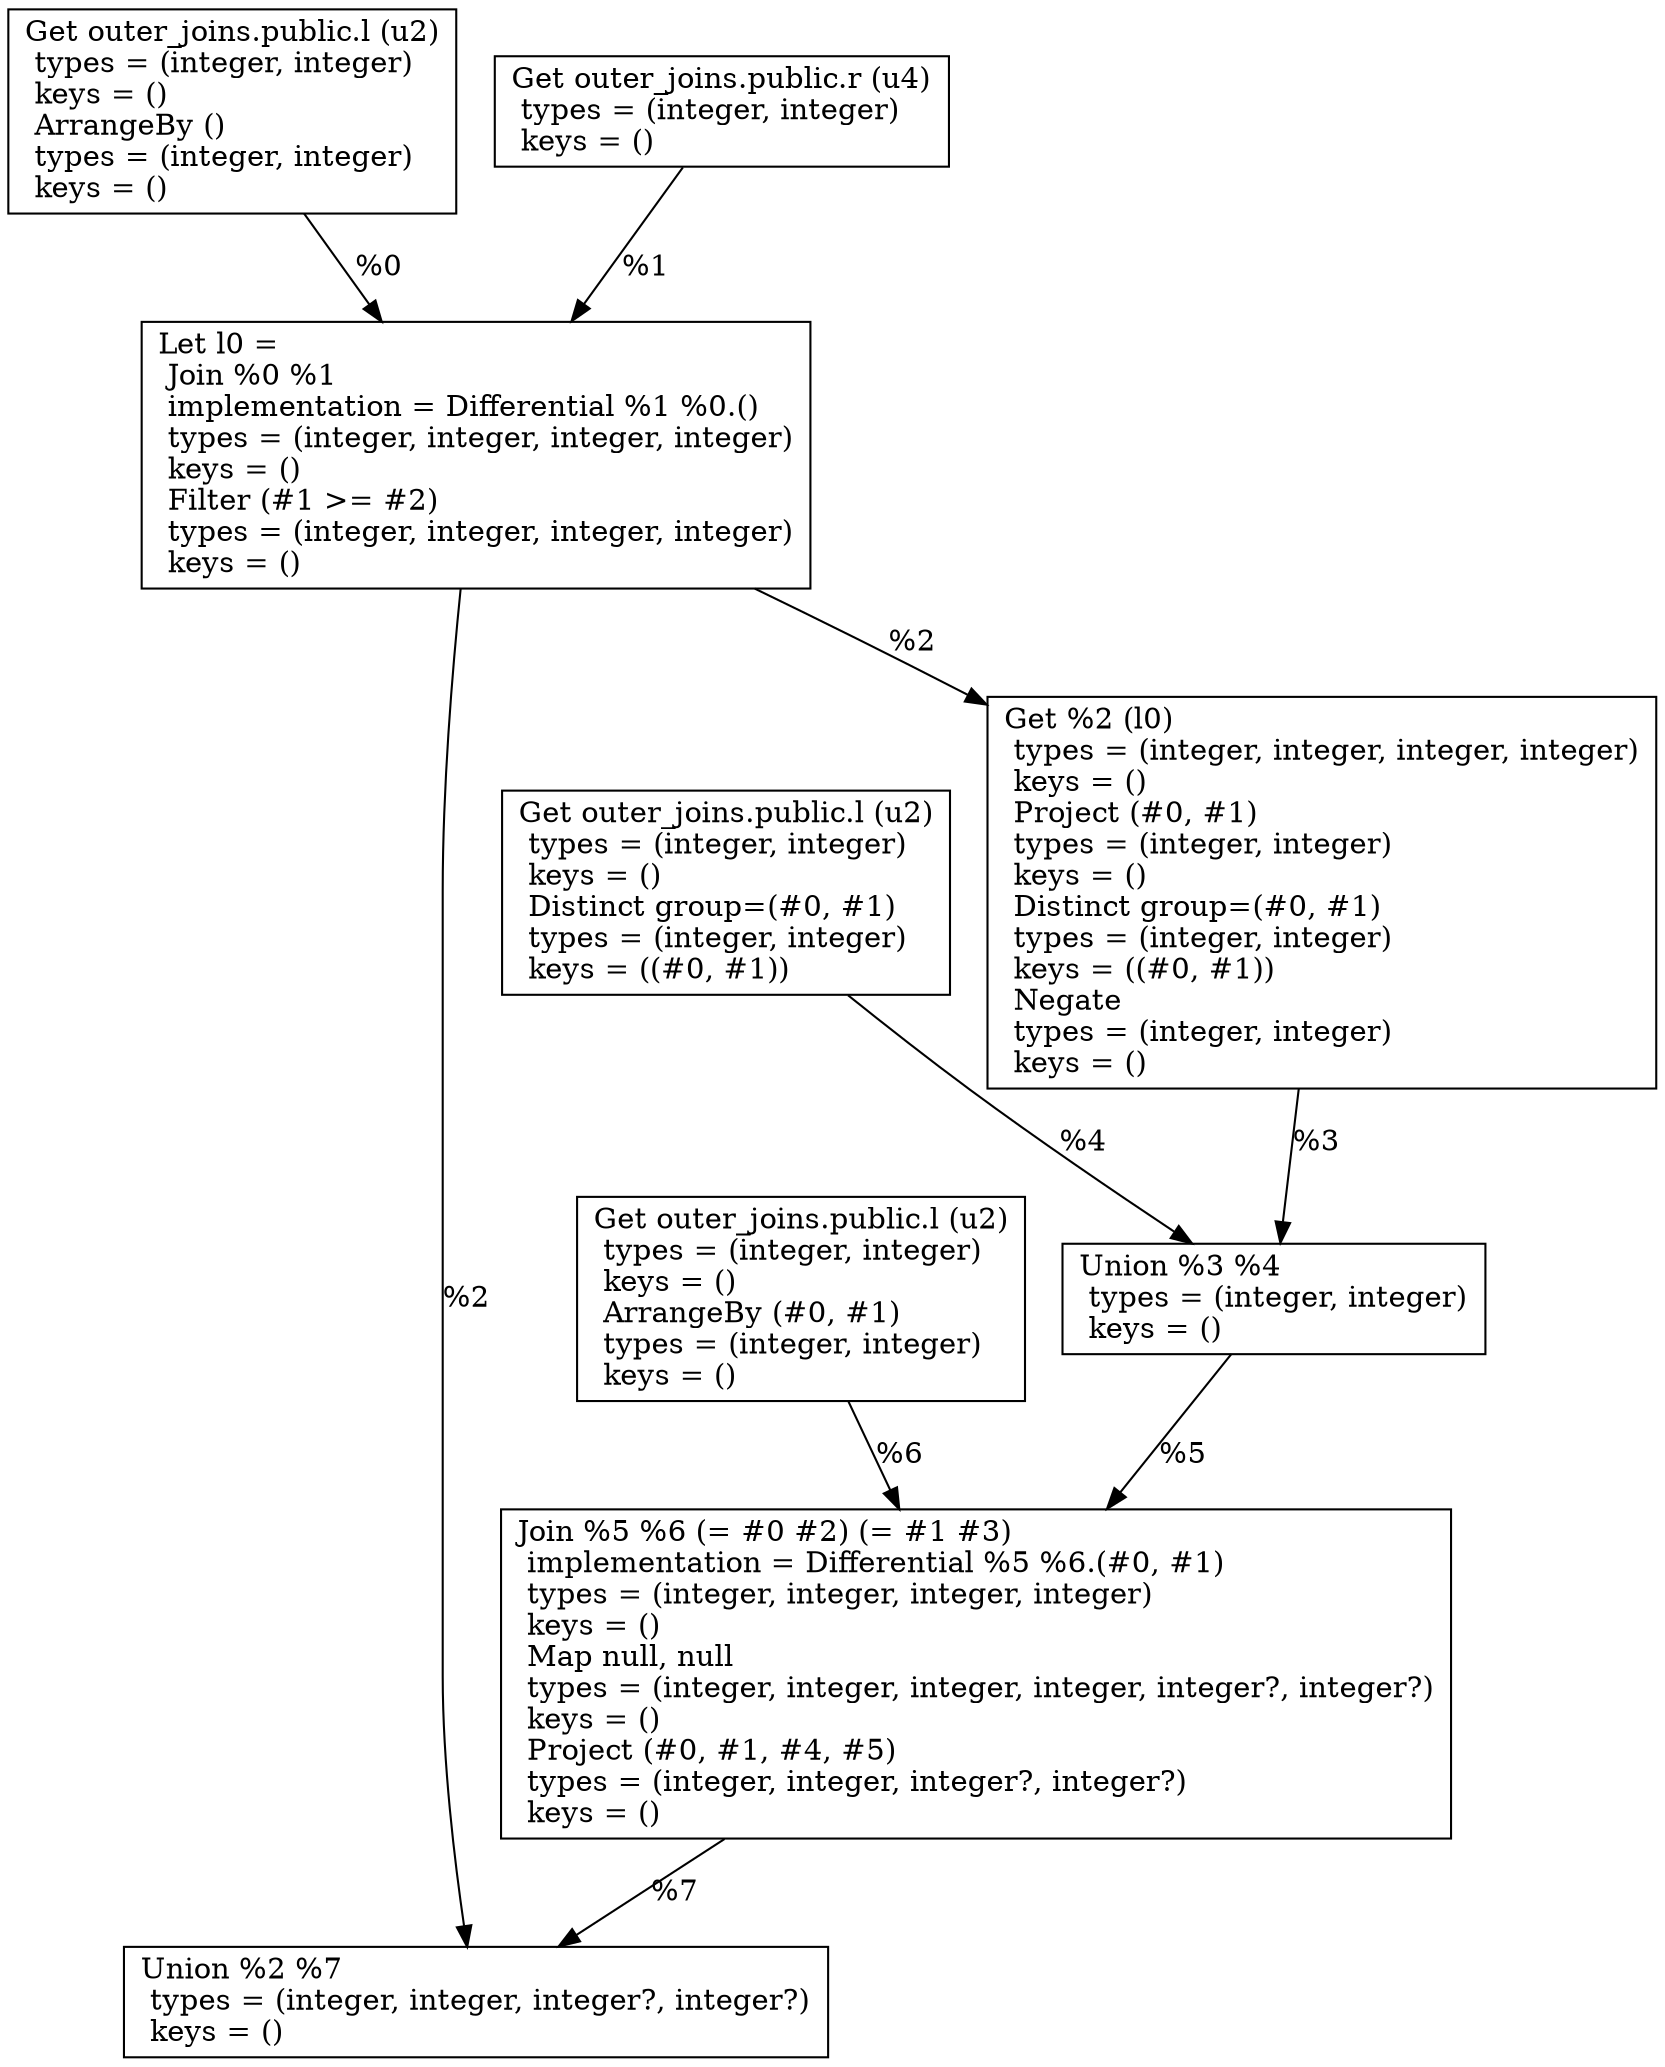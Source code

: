 digraph G {
    node0 [shape = record, label=" Get outer_joins.public.l (u2)\l  types = (integer, integer)\l  keys = ()\l ArrangeBy ()\l  types = (integer, integer)\l  keys = ()\l"]
    node1 [shape = record, label=" Get outer_joins.public.r (u4)\l  types = (integer, integer)\l  keys = ()\l"]
    node2 [shape = record, label="Let l0 =\l Join %0 %1\l  implementation = Differential %1 %0.()\l  types = (integer, integer, integer, integer)\l  keys = ()\l Filter (#1 \>= #2)\l  types = (integer, integer, integer, integer)\l  keys = ()\l"]
    node3 [shape = record, label=" Get %2 (l0)\l  types = (integer, integer, integer, integer)\l  keys = ()\l Project (#0, #1)\l  types = (integer, integer)\l  keys = ()\l Distinct group=(#0, #1)\l  types = (integer, integer)\l  keys = ((#0, #1))\l Negate\l  types = (integer, integer)\l  keys = ()\l"]
    node4 [shape = record, label=" Get outer_joins.public.l (u2)\l  types = (integer, integer)\l  keys = ()\l Distinct group=(#0, #1)\l  types = (integer, integer)\l  keys = ((#0, #1))\l"]
    node5 [shape = record, label=" Union %3 %4\l  types = (integer, integer)\l  keys = ()\l"]
    node6 [shape = record, label=" Get outer_joins.public.l (u2)\l  types = (integer, integer)\l  keys = ()\l ArrangeBy (#0, #1)\l  types = (integer, integer)\l  keys = ()\l"]
    node7 [shape = record, label=" Join %5 %6 (= #0 #2) (= #1 #3)\l  implementation = Differential %5 %6.(#0, #1)\l  types = (integer, integer, integer, integer)\l  keys = ()\l Map null, null\l  types = (integer, integer, integer, integer, integer?, integer?)\l  keys = ()\l Project (#0, #1, #4, #5)\l  types = (integer, integer, integer?, integer?)\l  keys = ()\l"]
    node8 [shape = record, label=" Union %2 %7\l  types = (integer, integer, integer?, integer?)\l  keys = ()\l"]
    node2 -> node8 [label = "%2\l"]
    node2 -> node3 [label = "%2\l"]
    node0 -> node2 [label = "%0\l"]
    node1 -> node2 [label = "%1\l"]
    node4 -> node5 [label = "%4\l"]
    node3 -> node5 [label = "%3\l"]
    node7 -> node8 [label = "%7\l"]
    node5 -> node7 [label = "%5\l"]
    node6 -> node7 [label = "%6\l"]
}
